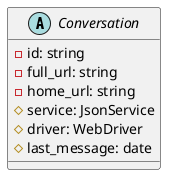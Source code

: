 @startuml Classes

abstract Conversation{
	- id: string
	- full_url: string
	- home_url: string
	# service: JsonService
	# driver: WebDriver
	# last_message: date
}

@enduml